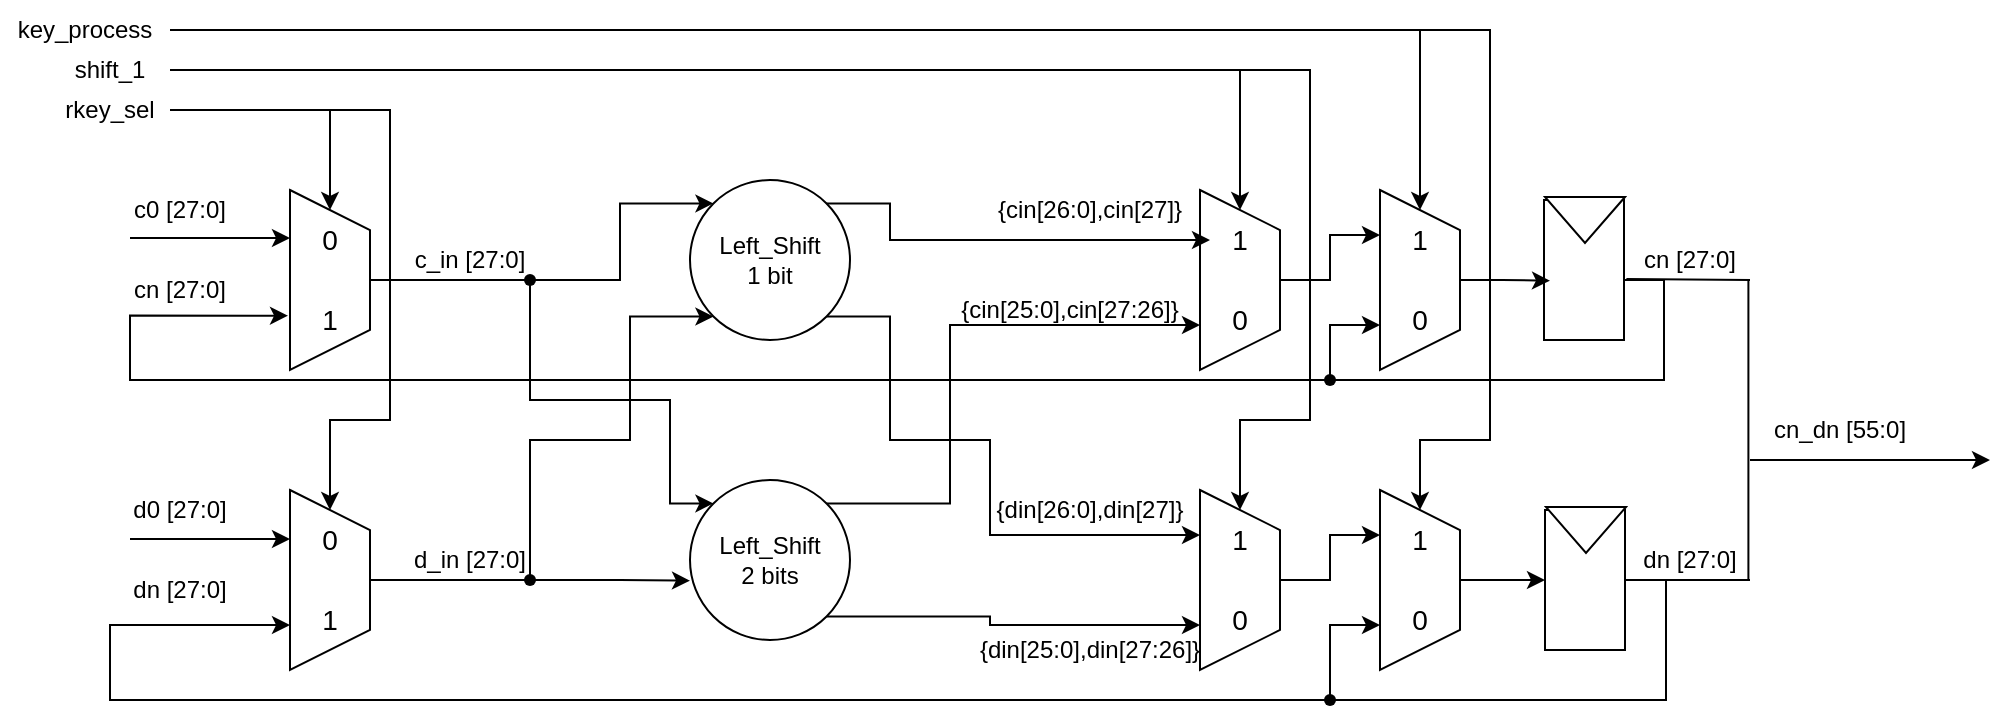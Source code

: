 <mxfile version="26.0.4">
  <diagram name="Page-1" id="wpo6pH9h_UGoqc0hWLJB">
    <mxGraphModel dx="1122" dy="540" grid="1" gridSize="10" guides="1" tooltips="1" connect="1" arrows="1" fold="1" page="1" pageScale="1" pageWidth="1654" pageHeight="1169" math="0" shadow="0">
      <root>
        <mxCell id="0" />
        <mxCell id="1" parent="0" />
        <mxCell id="Eh5i6RQsvHjzvKxQQVtU-41" style="edgeStyle=orthogonalEdgeStyle;rounded=0;orthogonalLoop=1;jettySize=auto;html=1;exitDx=0;exitDy=0;entryX=0;entryY=0;entryDx=0;entryDy=0;" parent="1" source="Eh5i6RQsvHjzvKxQQVtU-31" target="Eh5i6RQsvHjzvKxQQVtU-19" edge="1">
          <mxGeometry relative="1" as="geometry" />
        </mxCell>
        <mxCell id="Eh5i6RQsvHjzvKxQQVtU-47" style="edgeStyle=orthogonalEdgeStyle;rounded=0;orthogonalLoop=1;jettySize=auto;html=1;exitX=0.5;exitY=0;exitDx=0;exitDy=0;entryX=0;entryY=0;entryDx=0;entryDy=0;" parent="1" source="Eh5i6RQsvHjzvKxQQVtU-1" target="Eh5i6RQsvHjzvKxQQVtU-20" edge="1">
          <mxGeometry relative="1" as="geometry">
            <Array as="points">
              <mxPoint x="300" y="180" />
              <mxPoint x="300" y="240" />
              <mxPoint x="370" y="240" />
              <mxPoint x="370" y="292" />
            </Array>
          </mxGeometry>
        </mxCell>
        <mxCell id="Eh5i6RQsvHjzvKxQQVtU-1" value="" style="shape=trapezoid;perimeter=trapezoidPerimeter;whiteSpace=wrap;html=1;fixedSize=1;rotation=90;" parent="1" vertex="1">
          <mxGeometry x="155" y="160" width="90" height="40" as="geometry" />
        </mxCell>
        <mxCell id="Eh5i6RQsvHjzvKxQQVtU-51" style="edgeStyle=orthogonalEdgeStyle;rounded=0;orthogonalLoop=1;jettySize=auto;html=1;exitX=0.5;exitY=0;exitDx=0;exitDy=0;entryX=0;entryY=1;entryDx=0;entryDy=0;" parent="1" source="Eh5i6RQsvHjzvKxQQVtU-2" target="Eh5i6RQsvHjzvKxQQVtU-19" edge="1">
          <mxGeometry relative="1" as="geometry">
            <Array as="points">
              <mxPoint x="300" y="330" />
              <mxPoint x="300" y="260" />
              <mxPoint x="350" y="260" />
              <mxPoint x="350" y="198" />
            </Array>
          </mxGeometry>
        </mxCell>
        <mxCell id="Eh5i6RQsvHjzvKxQQVtU-2" value="" style="shape=trapezoid;perimeter=trapezoidPerimeter;whiteSpace=wrap;html=1;fixedSize=1;rotation=90;" parent="1" vertex="1">
          <mxGeometry x="155" y="310" width="90" height="40" as="geometry" />
        </mxCell>
        <mxCell id="Eh5i6RQsvHjzvKxQQVtU-3" value="" style="endArrow=classic;html=1;rounded=0;" parent="1" edge="1">
          <mxGeometry width="50" height="50" relative="1" as="geometry">
            <mxPoint x="100" y="159" as="sourcePoint" />
            <mxPoint x="180" y="159" as="targetPoint" />
          </mxGeometry>
        </mxCell>
        <mxCell id="Eh5i6RQsvHjzvKxQQVtU-4" value="" style="endArrow=classic;html=1;rounded=0;" parent="1" edge="1">
          <mxGeometry width="50" height="50" relative="1" as="geometry">
            <mxPoint x="100" y="309.5" as="sourcePoint" />
            <mxPoint x="180" y="309.5" as="targetPoint" />
          </mxGeometry>
        </mxCell>
        <mxCell id="Eh5i6RQsvHjzvKxQQVtU-7" value="&lt;font style=&quot;font-size: 14px;&quot;&gt;0&lt;/font&gt;" style="text;html=1;align=center;verticalAlign=middle;whiteSpace=wrap;rounded=0;" parent="1" vertex="1">
          <mxGeometry x="190" y="150" width="20" height="20" as="geometry" />
        </mxCell>
        <mxCell id="Eh5i6RQsvHjzvKxQQVtU-8" value="&lt;font style=&quot;font-size: 14px;&quot;&gt;1&lt;/font&gt;" style="text;html=1;align=center;verticalAlign=middle;whiteSpace=wrap;rounded=0;" parent="1" vertex="1">
          <mxGeometry x="190" y="190" width="20" height="20" as="geometry" />
        </mxCell>
        <mxCell id="Eh5i6RQsvHjzvKxQQVtU-9" value="&lt;font style=&quot;font-size: 14px;&quot;&gt;0&lt;/font&gt;" style="text;html=1;align=center;verticalAlign=middle;whiteSpace=wrap;rounded=0;" parent="1" vertex="1">
          <mxGeometry x="190" y="300" width="20" height="20" as="geometry" />
        </mxCell>
        <mxCell id="Eh5i6RQsvHjzvKxQQVtU-10" value="&lt;font style=&quot;font-size: 14px;&quot;&gt;1&lt;/font&gt;" style="text;html=1;align=center;verticalAlign=middle;whiteSpace=wrap;rounded=0;" parent="1" vertex="1">
          <mxGeometry x="190" y="340" width="20" height="20" as="geometry" />
        </mxCell>
        <mxCell id="Eh5i6RQsvHjzvKxQQVtU-11" value="c0 [27:0]" style="text;html=1;align=center;verticalAlign=middle;whiteSpace=wrap;rounded=0;" parent="1" vertex="1">
          <mxGeometry x="95" y="130" width="60" height="30" as="geometry" />
        </mxCell>
        <mxCell id="Eh5i6RQsvHjzvKxQQVtU-12" value="d0 [27:0]" style="text;html=1;align=center;verticalAlign=middle;whiteSpace=wrap;rounded=0;" parent="1" vertex="1">
          <mxGeometry x="95" y="280" width="60" height="30" as="geometry" />
        </mxCell>
        <mxCell id="Eh5i6RQsvHjzvKxQQVtU-13" value="cn [27:0]" style="text;html=1;align=center;verticalAlign=middle;whiteSpace=wrap;rounded=0;" parent="1" vertex="1">
          <mxGeometry x="95" y="170" width="60" height="30" as="geometry" />
        </mxCell>
        <mxCell id="Eh5i6RQsvHjzvKxQQVtU-14" value="dn [27:0]" style="text;html=1;align=center;verticalAlign=middle;whiteSpace=wrap;rounded=0;" parent="1" vertex="1">
          <mxGeometry x="95" y="320" width="60" height="30" as="geometry" />
        </mxCell>
        <mxCell id="Eh5i6RQsvHjzvKxQQVtU-17" style="edgeStyle=orthogonalEdgeStyle;rounded=0;orthogonalLoop=1;jettySize=auto;html=1;exitX=1;exitY=0.5;exitDx=0;exitDy=0;" parent="1" source="Eh5i6RQsvHjzvKxQQVtU-16" target="Eh5i6RQsvHjzvKxQQVtU-1" edge="1">
          <mxGeometry relative="1" as="geometry" />
        </mxCell>
        <mxCell id="Eh5i6RQsvHjzvKxQQVtU-18" style="edgeStyle=orthogonalEdgeStyle;rounded=0;orthogonalLoop=1;jettySize=auto;html=1;exitX=1;exitY=0.5;exitDx=0;exitDy=0;entryX=0;entryY=0.5;entryDx=0;entryDy=0;" parent="1" target="Eh5i6RQsvHjzvKxQQVtU-2" edge="1">
          <mxGeometry relative="1" as="geometry">
            <mxPoint x="155" y="95" as="sourcePoint" />
            <mxPoint x="240.49" y="297.745" as="targetPoint" />
            <Array as="points">
              <mxPoint x="230" y="95" />
              <mxPoint x="230" y="250" />
              <mxPoint x="200" y="250" />
            </Array>
          </mxGeometry>
        </mxCell>
        <mxCell id="Eh5i6RQsvHjzvKxQQVtU-16" value="rkey_sel" style="text;html=1;align=center;verticalAlign=middle;whiteSpace=wrap;rounded=0;" parent="1" vertex="1">
          <mxGeometry x="60" y="80" width="60" height="30" as="geometry" />
        </mxCell>
        <mxCell id="Tghl29447VVMWk6O5qag-2" style="edgeStyle=orthogonalEdgeStyle;rounded=0;orthogonalLoop=1;jettySize=auto;html=1;exitX=1;exitY=1;exitDx=0;exitDy=0;entryX=0.25;entryY=1;entryDx=0;entryDy=0;" edge="1" parent="1" source="Eh5i6RQsvHjzvKxQQVtU-19" target="Eh5i6RQsvHjzvKxQQVtU-36">
          <mxGeometry relative="1" as="geometry">
            <Array as="points">
              <mxPoint x="480" y="198" />
              <mxPoint x="480" y="260" />
              <mxPoint x="530" y="260" />
              <mxPoint x="530" y="308" />
            </Array>
          </mxGeometry>
        </mxCell>
        <mxCell id="Eh5i6RQsvHjzvKxQQVtU-19" value="" style="ellipse;whiteSpace=wrap;html=1;aspect=fixed;" parent="1" vertex="1">
          <mxGeometry x="380" y="130" width="80" height="80" as="geometry" />
        </mxCell>
        <mxCell id="Tghl29447VVMWk6O5qag-4" style="edgeStyle=orthogonalEdgeStyle;rounded=0;orthogonalLoop=1;jettySize=auto;html=1;exitX=1;exitY=0;exitDx=0;exitDy=0;entryX=0.75;entryY=1;entryDx=0;entryDy=0;" edge="1" parent="1" source="Eh5i6RQsvHjzvKxQQVtU-20" target="Eh5i6RQsvHjzvKxQQVtU-35">
          <mxGeometry relative="1" as="geometry">
            <Array as="points">
              <mxPoint x="510" y="292" />
              <mxPoint x="510" y="203" />
            </Array>
          </mxGeometry>
        </mxCell>
        <mxCell id="Tghl29447VVMWk6O5qag-5" style="edgeStyle=orthogonalEdgeStyle;rounded=0;orthogonalLoop=1;jettySize=auto;html=1;exitX=1;exitY=1;exitDx=0;exitDy=0;entryX=0.75;entryY=1;entryDx=0;entryDy=0;" edge="1" parent="1" source="Eh5i6RQsvHjzvKxQQVtU-20" target="Eh5i6RQsvHjzvKxQQVtU-36">
          <mxGeometry relative="1" as="geometry">
            <Array as="points">
              <mxPoint x="530" y="348" />
              <mxPoint x="530" y="353" />
            </Array>
          </mxGeometry>
        </mxCell>
        <mxCell id="Eh5i6RQsvHjzvKxQQVtU-20" value="" style="ellipse;whiteSpace=wrap;html=1;aspect=fixed;" parent="1" vertex="1">
          <mxGeometry x="380" y="280" width="80" height="80" as="geometry" />
        </mxCell>
        <mxCell id="Eh5i6RQsvHjzvKxQQVtU-21" value="Left_Shift 1 bit" style="text;html=1;align=center;verticalAlign=middle;whiteSpace=wrap;rounded=0;" parent="1" vertex="1">
          <mxGeometry x="390" y="155" width="60" height="30" as="geometry" />
        </mxCell>
        <mxCell id="Eh5i6RQsvHjzvKxQQVtU-22" value="Left_Shift 2 bits" style="text;html=1;align=center;verticalAlign=middle;whiteSpace=wrap;rounded=0;" parent="1" vertex="1">
          <mxGeometry x="390" y="305" width="60" height="30" as="geometry" />
        </mxCell>
        <mxCell id="Eh5i6RQsvHjzvKxQQVtU-27" value="c_in [27:0]" style="text;html=1;align=center;verticalAlign=middle;whiteSpace=wrap;rounded=0;" parent="1" vertex="1">
          <mxGeometry x="240" y="155" width="60" height="30" as="geometry" />
        </mxCell>
        <mxCell id="Eh5i6RQsvHjzvKxQQVtU-28" value="d_in [27:0]" style="text;html=1;align=center;verticalAlign=middle;whiteSpace=wrap;rounded=0;" parent="1" vertex="1">
          <mxGeometry x="240" y="305" width="60" height="30" as="geometry" />
        </mxCell>
        <mxCell id="Eh5i6RQsvHjzvKxQQVtU-75" style="edgeStyle=orthogonalEdgeStyle;rounded=0;orthogonalLoop=1;jettySize=auto;html=1;exitX=0.5;exitY=0;exitDx=0;exitDy=0;entryX=0.25;entryY=1;entryDx=0;entryDy=0;" parent="1" source="Eh5i6RQsvHjzvKxQQVtU-35" target="Eh5i6RQsvHjzvKxQQVtU-69" edge="1">
          <mxGeometry relative="1" as="geometry" />
        </mxCell>
        <mxCell id="Eh5i6RQsvHjzvKxQQVtU-35" value="" style="shape=trapezoid;perimeter=trapezoidPerimeter;whiteSpace=wrap;html=1;fixedSize=1;rotation=90;" parent="1" vertex="1">
          <mxGeometry x="610" y="160" width="90" height="40" as="geometry" />
        </mxCell>
        <mxCell id="Eh5i6RQsvHjzvKxQQVtU-32" value="&lt;font style=&quot;font-size: 14px;&quot;&gt;1&lt;/font&gt;" style="text;html=1;align=center;verticalAlign=middle;whiteSpace=wrap;rounded=0;" parent="1" vertex="1">
          <mxGeometry x="645" y="150" width="20" height="20" as="geometry" />
        </mxCell>
        <mxCell id="Eh5i6RQsvHjzvKxQQVtU-33" value="&lt;font style=&quot;font-size: 14px;&quot;&gt;0&lt;/font&gt;" style="text;html=1;align=center;verticalAlign=middle;whiteSpace=wrap;rounded=0;" parent="1" vertex="1">
          <mxGeometry x="645" y="190" width="20" height="20" as="geometry" />
        </mxCell>
        <mxCell id="Eh5i6RQsvHjzvKxQQVtU-76" style="edgeStyle=orthogonalEdgeStyle;rounded=0;orthogonalLoop=1;jettySize=auto;html=1;exitX=0.5;exitY=0;exitDx=0;exitDy=0;entryX=0.25;entryY=1;entryDx=0;entryDy=0;" parent="1" source="Eh5i6RQsvHjzvKxQQVtU-36" target="Eh5i6RQsvHjzvKxQQVtU-70" edge="1">
          <mxGeometry relative="1" as="geometry" />
        </mxCell>
        <mxCell id="Eh5i6RQsvHjzvKxQQVtU-36" value="" style="shape=trapezoid;perimeter=trapezoidPerimeter;whiteSpace=wrap;html=1;fixedSize=1;rotation=90;" parent="1" vertex="1">
          <mxGeometry x="610" y="310" width="90" height="40" as="geometry" />
        </mxCell>
        <mxCell id="Eh5i6RQsvHjzvKxQQVtU-37" value="&lt;font style=&quot;font-size: 14px;&quot;&gt;0&lt;/font&gt;" style="text;html=1;align=center;verticalAlign=middle;whiteSpace=wrap;rounded=0;" parent="1" vertex="1">
          <mxGeometry x="645" y="340" width="20" height="20" as="geometry" />
        </mxCell>
        <mxCell id="Eh5i6RQsvHjzvKxQQVtU-38" value="&lt;font style=&quot;font-size: 14px;&quot;&gt;1&lt;/font&gt;" style="text;html=1;align=center;verticalAlign=middle;whiteSpace=wrap;rounded=0;" parent="1" vertex="1">
          <mxGeometry x="645" y="300" width="20" height="20" as="geometry" />
        </mxCell>
        <mxCell id="Eh5i6RQsvHjzvKxQQVtU-31" value="" style="shape=waypoint;sketch=0;fillStyle=solid;size=6;pointerEvents=1;points=[];fillColor=none;resizable=0;rotatable=0;perimeter=centerPerimeter;snapToPoint=1;" parent="1" vertex="1">
          <mxGeometry x="290" y="170" width="20" height="20" as="geometry" />
        </mxCell>
        <mxCell id="Eh5i6RQsvHjzvKxQQVtU-45" value="" style="endArrow=none;html=1;rounded=0;entryX=0.5;entryY=0;entryDx=0;entryDy=0;exitX=0.736;exitY=0.564;exitDx=0;exitDy=0;exitPerimeter=0;" parent="1" source="Eh5i6RQsvHjzvKxQQVtU-31" target="Eh5i6RQsvHjzvKxQQVtU-1" edge="1">
          <mxGeometry width="50" height="50" relative="1" as="geometry">
            <mxPoint x="450" y="250" as="sourcePoint" />
            <mxPoint x="500" y="200" as="targetPoint" />
          </mxGeometry>
        </mxCell>
        <mxCell id="Eh5i6RQsvHjzvKxQQVtU-48" style="edgeStyle=orthogonalEdgeStyle;rounded=0;orthogonalLoop=1;jettySize=auto;html=1;exitDx=0;exitDy=0;entryX=0;entryY=0.629;entryDx=0;entryDy=0;entryPerimeter=0;" parent="1" source="Eh5i6RQsvHjzvKxQQVtU-29" target="Eh5i6RQsvHjzvKxQQVtU-20" edge="1">
          <mxGeometry relative="1" as="geometry" />
        </mxCell>
        <mxCell id="Eh5i6RQsvHjzvKxQQVtU-29" value="" style="shape=waypoint;sketch=0;fillStyle=solid;size=6;pointerEvents=1;points=[];fillColor=none;resizable=0;rotatable=0;perimeter=centerPerimeter;snapToPoint=1;" parent="1" vertex="1">
          <mxGeometry x="290" y="320" width="20" height="20" as="geometry" />
        </mxCell>
        <mxCell id="Eh5i6RQsvHjzvKxQQVtU-50" value="" style="endArrow=none;html=1;rounded=0;exitX=0.5;exitY=0;exitDx=0;exitDy=0;" parent="1" source="Eh5i6RQsvHjzvKxQQVtU-2" target="Eh5i6RQsvHjzvKxQQVtU-29" edge="1">
          <mxGeometry width="50" height="50" relative="1" as="geometry">
            <mxPoint x="450" y="250" as="sourcePoint" />
            <mxPoint x="500" y="200" as="targetPoint" />
          </mxGeometry>
        </mxCell>
        <mxCell id="Eh5i6RQsvHjzvKxQQVtU-62" value="{cin[26:0],cin[27]}" style="text;html=1;align=center;verticalAlign=middle;whiteSpace=wrap;rounded=0;" parent="1" vertex="1">
          <mxGeometry x="550" y="130" width="60" height="30" as="geometry" />
        </mxCell>
        <mxCell id="Eh5i6RQsvHjzvKxQQVtU-63" value="{din[26:0],din[27]}" style="text;html=1;align=center;verticalAlign=middle;whiteSpace=wrap;rounded=0;" parent="1" vertex="1">
          <mxGeometry x="550" y="280" width="60" height="30" as="geometry" />
        </mxCell>
        <mxCell id="Eh5i6RQsvHjzvKxQQVtU-64" value="{cin[25:0],cin[27:26]}" style="text;html=1;align=center;verticalAlign=middle;whiteSpace=wrap;rounded=0;" parent="1" vertex="1">
          <mxGeometry x="540" y="180" width="60" height="30" as="geometry" />
        </mxCell>
        <mxCell id="Eh5i6RQsvHjzvKxQQVtU-65" value="{din[25:0],din[27:26]}" style="text;html=1;align=center;verticalAlign=middle;whiteSpace=wrap;rounded=0;" parent="1" vertex="1">
          <mxGeometry x="550" y="350" width="60" height="30" as="geometry" />
        </mxCell>
        <mxCell id="Eh5i6RQsvHjzvKxQQVtU-67" style="edgeStyle=orthogonalEdgeStyle;rounded=0;orthogonalLoop=1;jettySize=auto;html=1;exitX=1;exitY=0.5;exitDx=0;exitDy=0;" parent="1" source="Eh5i6RQsvHjzvKxQQVtU-66" target="Eh5i6RQsvHjzvKxQQVtU-35" edge="1">
          <mxGeometry relative="1" as="geometry" />
        </mxCell>
        <mxCell id="Eh5i6RQsvHjzvKxQQVtU-68" style="edgeStyle=orthogonalEdgeStyle;rounded=0;orthogonalLoop=1;jettySize=auto;html=1;exitX=1;exitY=0.5;exitDx=0;exitDy=0;entryX=0;entryY=0.5;entryDx=0;entryDy=0;" parent="1" source="Eh5i6RQsvHjzvKxQQVtU-66" target="Eh5i6RQsvHjzvKxQQVtU-36" edge="1">
          <mxGeometry relative="1" as="geometry">
            <Array as="points">
              <mxPoint x="690" y="75" />
              <mxPoint x="690" y="250" />
              <mxPoint x="655" y="250" />
            </Array>
          </mxGeometry>
        </mxCell>
        <mxCell id="Eh5i6RQsvHjzvKxQQVtU-66" value="shift_1" style="text;html=1;align=center;verticalAlign=middle;whiteSpace=wrap;rounded=0;" parent="1" vertex="1">
          <mxGeometry x="60" y="60" width="60" height="30" as="geometry" />
        </mxCell>
        <mxCell id="Eh5i6RQsvHjzvKxQQVtU-69" value="" style="shape=trapezoid;perimeter=trapezoidPerimeter;whiteSpace=wrap;html=1;fixedSize=1;rotation=90;" parent="1" vertex="1">
          <mxGeometry x="700" y="160" width="90" height="40" as="geometry" />
        </mxCell>
        <mxCell id="Eh5i6RQsvHjzvKxQQVtU-82" style="edgeStyle=orthogonalEdgeStyle;rounded=0;orthogonalLoop=1;jettySize=auto;html=1;exitX=0.5;exitY=0;exitDx=0;exitDy=0;entryX=0.5;entryY=1;entryDx=0;entryDy=0;" parent="1" source="Eh5i6RQsvHjzvKxQQVtU-70" target="Eh5i6RQsvHjzvKxQQVtU-79" edge="1">
          <mxGeometry relative="1" as="geometry" />
        </mxCell>
        <mxCell id="Eh5i6RQsvHjzvKxQQVtU-70" value="" style="shape=trapezoid;perimeter=trapezoidPerimeter;whiteSpace=wrap;html=1;fixedSize=1;rotation=90;" parent="1" vertex="1">
          <mxGeometry x="700" y="310" width="90" height="40" as="geometry" />
        </mxCell>
        <mxCell id="Eh5i6RQsvHjzvKxQQVtU-71" value="&lt;font style=&quot;font-size: 14px;&quot;&gt;1&lt;/font&gt;" style="text;html=1;align=center;verticalAlign=middle;whiteSpace=wrap;rounded=0;" parent="1" vertex="1">
          <mxGeometry x="735" y="150" width="20" height="20" as="geometry" />
        </mxCell>
        <mxCell id="Eh5i6RQsvHjzvKxQQVtU-72" value="&lt;font style=&quot;font-size: 14px;&quot;&gt;0&lt;/font&gt;" style="text;html=1;align=center;verticalAlign=middle;whiteSpace=wrap;rounded=0;" parent="1" vertex="1">
          <mxGeometry x="735" y="190" width="20" height="20" as="geometry" />
        </mxCell>
        <mxCell id="Eh5i6RQsvHjzvKxQQVtU-73" value="&lt;font style=&quot;font-size: 14px;&quot;&gt;1&lt;/font&gt;" style="text;html=1;align=center;verticalAlign=middle;whiteSpace=wrap;rounded=0;" parent="1" vertex="1">
          <mxGeometry x="735" y="300" width="20" height="20" as="geometry" />
        </mxCell>
        <mxCell id="Eh5i6RQsvHjzvKxQQVtU-74" value="&lt;span style=&quot;font-size: 14px;&quot;&gt;0&lt;/span&gt;" style="text;html=1;align=center;verticalAlign=middle;whiteSpace=wrap;rounded=0;" parent="1" vertex="1">
          <mxGeometry x="735" y="340" width="20" height="20" as="geometry" />
        </mxCell>
        <mxCell id="Eh5i6RQsvHjzvKxQQVtU-84" style="edgeStyle=orthogonalEdgeStyle;rounded=0;orthogonalLoop=1;jettySize=auto;html=1;exitX=0.5;exitY=0;exitDx=0;exitDy=0;entryX=0.75;entryY=1;entryDx=0;entryDy=0;" parent="1" source="Eh5i6RQsvHjzvKxQQVtU-77" target="Eh5i6RQsvHjzvKxQQVtU-69" edge="1">
          <mxGeometry relative="1" as="geometry">
            <Array as="points">
              <mxPoint x="847" y="180" />
              <mxPoint x="867" y="180" />
              <mxPoint x="867" y="230" />
              <mxPoint x="700" y="230" />
              <mxPoint x="700" y="203" />
            </Array>
          </mxGeometry>
        </mxCell>
        <mxCell id="Eh5i6RQsvHjzvKxQQVtU-77" value="" style="rounded=0;whiteSpace=wrap;html=1;rotation=90;" parent="1" vertex="1">
          <mxGeometry x="792" y="155" width="70" height="40" as="geometry" />
        </mxCell>
        <mxCell id="Eh5i6RQsvHjzvKxQQVtU-78" value="" style="triangle;whiteSpace=wrap;html=1;rotation=90;" parent="1" vertex="1">
          <mxGeometry x="816" y="130" width="23" height="40" as="geometry" />
        </mxCell>
        <mxCell id="Eh5i6RQsvHjzvKxQQVtU-85" style="edgeStyle=orthogonalEdgeStyle;rounded=0;orthogonalLoop=1;jettySize=auto;html=1;exitX=0.5;exitY=0;exitDx=0;exitDy=0;entryX=0.75;entryY=1;entryDx=0;entryDy=0;" parent="1" source="Eh5i6RQsvHjzvKxQQVtU-79" target="Eh5i6RQsvHjzvKxQQVtU-70" edge="1">
          <mxGeometry relative="1" as="geometry">
            <Array as="points">
              <mxPoint x="868" y="330" />
              <mxPoint x="868" y="390" />
              <mxPoint x="700" y="390" />
              <mxPoint x="700" y="353" />
            </Array>
          </mxGeometry>
        </mxCell>
        <mxCell id="Eh5i6RQsvHjzvKxQQVtU-86" style="edgeStyle=orthogonalEdgeStyle;rounded=0;orthogonalLoop=1;jettySize=auto;html=1;exitX=0.5;exitY=0;exitDx=0;exitDy=0;entryX=0.75;entryY=1;entryDx=0;entryDy=0;" parent="1" source="Eh5i6RQsvHjzvKxQQVtU-79" target="Eh5i6RQsvHjzvKxQQVtU-2" edge="1">
          <mxGeometry relative="1" as="geometry">
            <Array as="points">
              <mxPoint x="868" y="330" />
              <mxPoint x="868" y="390" />
              <mxPoint x="90" y="390" />
              <mxPoint x="90" y="353" />
            </Array>
          </mxGeometry>
        </mxCell>
        <mxCell id="Eh5i6RQsvHjzvKxQQVtU-79" value="" style="rounded=0;whiteSpace=wrap;html=1;rotation=90;" parent="1" vertex="1">
          <mxGeometry x="792.5" y="310" width="70" height="40" as="geometry" />
        </mxCell>
        <mxCell id="Eh5i6RQsvHjzvKxQQVtU-80" value="" style="triangle;whiteSpace=wrap;html=1;rotation=90;" parent="1" vertex="1">
          <mxGeometry x="816.5" y="285" width="23" height="40" as="geometry" />
        </mxCell>
        <mxCell id="Eh5i6RQsvHjzvKxQQVtU-83" style="edgeStyle=orthogonalEdgeStyle;rounded=0;orthogonalLoop=1;jettySize=auto;html=1;exitX=0.5;exitY=0;exitDx=0;exitDy=0;entryX=0.576;entryY=0.925;entryDx=0;entryDy=0;entryPerimeter=0;" parent="1" source="Eh5i6RQsvHjzvKxQQVtU-69" target="Eh5i6RQsvHjzvKxQQVtU-77" edge="1">
          <mxGeometry relative="1" as="geometry" />
        </mxCell>
        <mxCell id="Eh5i6RQsvHjzvKxQQVtU-90" style="edgeStyle=orthogonalEdgeStyle;rounded=0;orthogonalLoop=1;jettySize=auto;html=1;exitX=0.5;exitY=0;exitDx=0;exitDy=0;entryX=0.698;entryY=1.025;entryDx=0;entryDy=0;entryPerimeter=0;" parent="1" source="Eh5i6RQsvHjzvKxQQVtU-77" target="Eh5i6RQsvHjzvKxQQVtU-1" edge="1">
          <mxGeometry relative="1" as="geometry">
            <Array as="points">
              <mxPoint x="847" y="180" />
              <mxPoint x="867" y="180" />
              <mxPoint x="867" y="230" />
              <mxPoint x="100" y="230" />
              <mxPoint x="100" y="198" />
            </Array>
          </mxGeometry>
        </mxCell>
        <mxCell id="Eh5i6RQsvHjzvKxQQVtU-91" value="" style="shape=waypoint;sketch=0;fillStyle=solid;size=6;pointerEvents=1;points=[];fillColor=none;resizable=0;rotatable=0;perimeter=centerPerimeter;snapToPoint=1;" parent="1" vertex="1">
          <mxGeometry x="690" y="380" width="20" height="20" as="geometry" />
        </mxCell>
        <mxCell id="Eh5i6RQsvHjzvKxQQVtU-92" value="" style="shape=waypoint;sketch=0;fillStyle=solid;size=6;pointerEvents=1;points=[];fillColor=none;resizable=0;rotatable=0;perimeter=centerPerimeter;snapToPoint=1;" parent="1" vertex="1">
          <mxGeometry x="690" y="220" width="20" height="20" as="geometry" />
        </mxCell>
        <mxCell id="Eh5i6RQsvHjzvKxQQVtU-95" value="" style="endArrow=none;html=1;rounded=0;exitX=0.5;exitY=0;exitDx=0;exitDy=0;" parent="1" source="Eh5i6RQsvHjzvKxQQVtU-79" edge="1">
          <mxGeometry width="50" height="50" relative="1" as="geometry">
            <mxPoint x="910" y="305" as="sourcePoint" />
            <mxPoint x="910" y="330" as="targetPoint" />
          </mxGeometry>
        </mxCell>
        <mxCell id="Eh5i6RQsvHjzvKxQQVtU-96" value="" style="endArrow=none;html=1;rounded=0;" parent="1" edge="1">
          <mxGeometry width="50" height="50" relative="1" as="geometry">
            <mxPoint x="909.2" y="330" as="sourcePoint" />
            <mxPoint x="909.2" y="180" as="targetPoint" />
          </mxGeometry>
        </mxCell>
        <mxCell id="Eh5i6RQsvHjzvKxQQVtU-98" value="" style="endArrow=none;html=1;rounded=0;exitX=0.564;exitY=-0.03;exitDx=0;exitDy=0;exitPerimeter=0;" parent="1" source="Eh5i6RQsvHjzvKxQQVtU-77" edge="1">
          <mxGeometry width="50" height="50" relative="1" as="geometry">
            <mxPoint x="870" y="180" as="sourcePoint" />
            <mxPoint x="910" y="180" as="targetPoint" />
          </mxGeometry>
        </mxCell>
        <mxCell id="Eh5i6RQsvHjzvKxQQVtU-99" value="" style="endArrow=classic;html=1;rounded=0;" parent="1" edge="1">
          <mxGeometry width="50" height="50" relative="1" as="geometry">
            <mxPoint x="910" y="270" as="sourcePoint" />
            <mxPoint x="1030" y="270" as="targetPoint" />
          </mxGeometry>
        </mxCell>
        <mxCell id="Eh5i6RQsvHjzvKxQQVtU-100" value="cn_dn [55:0]" style="text;html=1;align=center;verticalAlign=middle;whiteSpace=wrap;rounded=0;" parent="1" vertex="1">
          <mxGeometry x="920" y="240" width="70" height="30" as="geometry" />
        </mxCell>
        <mxCell id="Eh5i6RQsvHjzvKxQQVtU-103" style="edgeStyle=orthogonalEdgeStyle;rounded=0;orthogonalLoop=1;jettySize=auto;html=1;exitX=1;exitY=0.5;exitDx=0;exitDy=0;" parent="1" source="Eh5i6RQsvHjzvKxQQVtU-101" target="Eh5i6RQsvHjzvKxQQVtU-69" edge="1">
          <mxGeometry relative="1" as="geometry" />
        </mxCell>
        <mxCell id="Eh5i6RQsvHjzvKxQQVtU-104" style="edgeStyle=orthogonalEdgeStyle;rounded=0;orthogonalLoop=1;jettySize=auto;html=1;exitX=1;exitY=0.5;exitDx=0;exitDy=0;" parent="1" source="Eh5i6RQsvHjzvKxQQVtU-101" target="Eh5i6RQsvHjzvKxQQVtU-70" edge="1">
          <mxGeometry relative="1" as="geometry">
            <Array as="points">
              <mxPoint x="780" y="55" />
              <mxPoint x="780" y="260" />
              <mxPoint x="745" y="260" />
            </Array>
          </mxGeometry>
        </mxCell>
        <mxCell id="Eh5i6RQsvHjzvKxQQVtU-101" value="key_process" style="text;html=1;align=center;verticalAlign=middle;whiteSpace=wrap;rounded=0;" parent="1" vertex="1">
          <mxGeometry x="35" y="40" width="85" height="30" as="geometry" />
        </mxCell>
        <mxCell id="Eh5i6RQsvHjzvKxQQVtU-106" value="cn [27:0]" style="text;html=1;align=center;verticalAlign=middle;whiteSpace=wrap;rounded=0;" parent="1" vertex="1">
          <mxGeometry x="850" y="155" width="60" height="30" as="geometry" />
        </mxCell>
        <mxCell id="Eh5i6RQsvHjzvKxQQVtU-107" value="dn [27:0]" style="text;html=1;align=center;verticalAlign=middle;whiteSpace=wrap;rounded=0;" parent="1" vertex="1">
          <mxGeometry x="850" y="305" width="60" height="30" as="geometry" />
        </mxCell>
        <mxCell id="Tghl29447VVMWk6O5qag-1" style="edgeStyle=orthogonalEdgeStyle;rounded=0;orthogonalLoop=1;jettySize=auto;html=1;exitX=1;exitY=0;exitDx=0;exitDy=0;entryX=0.278;entryY=0.875;entryDx=0;entryDy=0;entryPerimeter=0;" edge="1" parent="1" source="Eh5i6RQsvHjzvKxQQVtU-19" target="Eh5i6RQsvHjzvKxQQVtU-35">
          <mxGeometry relative="1" as="geometry">
            <Array as="points">
              <mxPoint x="480" y="142" />
              <mxPoint x="480" y="160" />
            </Array>
          </mxGeometry>
        </mxCell>
      </root>
    </mxGraphModel>
  </diagram>
</mxfile>
